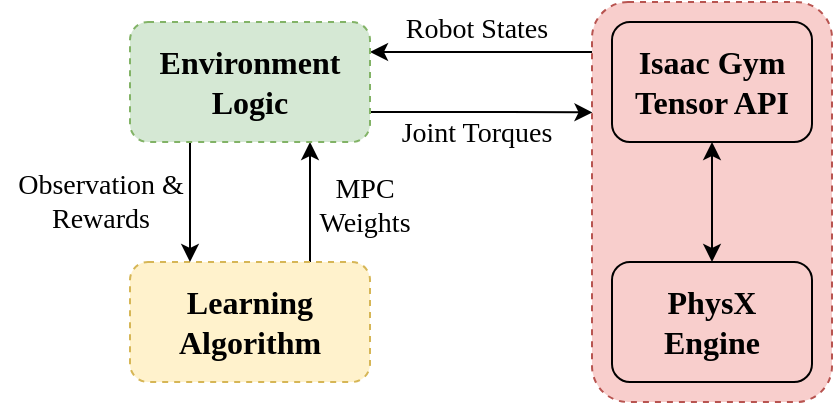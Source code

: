 <mxfile scale="2" border="0">
    <diagram id="HednDg6qWvIb-N1SLAi-" name="第 1 页">
        <mxGraphModel dx="621" dy="434" grid="1" gridSize="10" guides="1" tooltips="1" connect="1" arrows="1" fold="1" page="1" pageScale="1" pageWidth="827" pageHeight="1169" math="0" shadow="0">
            <root>
                <mxCell id="0"/>
                <mxCell id="1" parent="0"/>
                <mxCell id="29" style="edgeStyle=orthogonalEdgeStyle;html=1;exitX=0;exitY=0.25;exitDx=0;exitDy=0;entryX=1;entryY=0.25;entryDx=0;entryDy=0;labelBackgroundColor=none;fontFamily=Times New Roman;fontSize=14;startArrow=none;startFill=0;" parent="1" source="21" target="19" edge="1">
                    <mxGeometry relative="1" as="geometry"/>
                </mxCell>
                <mxCell id="26" style="edgeStyle=orthogonalEdgeStyle;html=1;exitX=0.75;exitY=0;exitDx=0;exitDy=0;entryX=0.75;entryY=1;entryDx=0;entryDy=0;labelBackgroundColor=none;fontFamily=Times New Roman;fontSize=14;startArrow=none;startFill=0;" parent="1" source="18" target="19" edge="1">
                    <mxGeometry relative="1" as="geometry"/>
                </mxCell>
                <mxCell id="18" value="Learning&lt;br&gt;Algorithm" style="rounded=1;whiteSpace=wrap;html=1;fillColor=#fff2cc;fontFamily=Times New Roman;fontSize=16;strokeColor=#d6b656;fontStyle=1;dashed=1;" parent="1" vertex="1">
                    <mxGeometry x="160" y="200" width="120" height="60" as="geometry"/>
                </mxCell>
                <mxCell id="27" style="edgeStyle=orthogonalEdgeStyle;html=1;exitX=0.25;exitY=1;exitDx=0;exitDy=0;entryX=0.25;entryY=0;entryDx=0;entryDy=0;labelBackgroundColor=none;fontFamily=Times New Roman;fontSize=14;startArrow=none;startFill=0;" parent="1" source="19" target="18" edge="1">
                    <mxGeometry relative="1" as="geometry"/>
                </mxCell>
                <mxCell id="28" style="edgeStyle=orthogonalEdgeStyle;html=1;exitX=1;exitY=0.75;exitDx=0;exitDy=0;entryX=0.002;entryY=0.276;entryDx=0;entryDy=0;labelBackgroundColor=none;fontFamily=Times New Roman;fontSize=14;startArrow=none;startFill=0;entryPerimeter=0;" parent="1" source="19" target="20" edge="1">
                    <mxGeometry relative="1" as="geometry"/>
                </mxCell>
                <mxCell id="19" value="Environment&lt;br&gt;Logic" style="rounded=1;whiteSpace=wrap;html=1;fontFamily=Times New Roman;fontSize=16;fillColor=#d5e8d4;strokeColor=#82b366;fontStyle=1;dashed=1;" parent="1" vertex="1">
                    <mxGeometry x="160" y="80" width="120" height="60" as="geometry"/>
                </mxCell>
                <mxCell id="20" value="" style="rounded=1;whiteSpace=wrap;html=1;labelBackgroundColor=none;fontFamily=Times New Roman;fontSize=14;fillColor=#f8cecc;strokeColor=#b85450;dashed=1;" parent="1" vertex="1">
                    <mxGeometry x="391" y="70" width="120" height="200" as="geometry"/>
                </mxCell>
                <mxCell id="24" style="edgeStyle=orthogonalEdgeStyle;html=1;exitX=0.5;exitY=1;exitDx=0;exitDy=0;entryX=0.5;entryY=0;entryDx=0;entryDy=0;labelBackgroundColor=none;fontFamily=Times New Roman;fontSize=14;startArrow=classic;startFill=1;" parent="1" source="21" target="22" edge="1">
                    <mxGeometry relative="1" as="geometry"/>
                </mxCell>
                <mxCell id="21" value="Isaac Gym&lt;br&gt;Tensor API" style="rounded=1;whiteSpace=wrap;html=1;fontFamily=Times New Roman;fontSize=16;strokeWidth=1;fillColor=none;fontStyle=1" parent="1" vertex="1">
                    <mxGeometry x="401" y="80" width="100" height="60" as="geometry"/>
                </mxCell>
                <mxCell id="22" value="PhysX&lt;br&gt;Engine" style="rounded=1;whiteSpace=wrap;html=1;fontFamily=Times New Roman;fontSize=16;fillColor=none;strokeWidth=1;fontStyle=1" parent="1" vertex="1">
                    <mxGeometry x="401" y="200" width="100" height="60" as="geometry"/>
                </mxCell>
                <mxCell id="25" value="Robot States" style="text;html=1;align=center;verticalAlign=middle;resizable=0;points=[];autosize=1;strokeColor=none;fillColor=none;fontSize=14;fontFamily=Times New Roman;" parent="1" vertex="1">
                    <mxGeometry x="288" y="74" width="90" height="20" as="geometry"/>
                </mxCell>
                <mxCell id="31" value="Joint Torques" style="text;html=1;align=center;verticalAlign=middle;resizable=0;points=[];autosize=1;strokeColor=none;fillColor=none;fontSize=14;fontFamily=Times New Roman;" parent="1" vertex="1">
                    <mxGeometry x="288" y="126" width="90" height="20" as="geometry"/>
                </mxCell>
                <mxCell id="32" value="Observation &amp;amp;&lt;br&gt;Rewards" style="text;html=1;align=center;verticalAlign=middle;resizable=0;points=[];autosize=1;strokeColor=none;fillColor=none;fontSize=14;fontFamily=Times New Roman;" parent="1" vertex="1">
                    <mxGeometry x="95" y="150" width="100" height="40" as="geometry"/>
                </mxCell>
                <mxCell id="33" value="MPC&lt;br&gt;Weights" style="text;html=1;align=center;verticalAlign=middle;resizable=0;points=[];autosize=1;strokeColor=none;fillColor=none;fontSize=14;fontFamily=Times New Roman;" parent="1" vertex="1">
                    <mxGeometry x="247" y="152" width="60" height="40" as="geometry"/>
                </mxCell>
            </root>
        </mxGraphModel>
    </diagram>
</mxfile>
